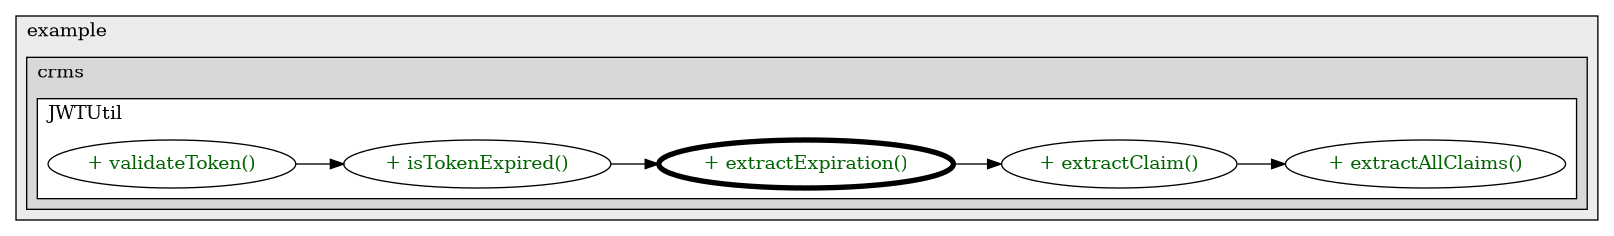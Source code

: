 @startuml

/' diagram meta data start
config=CallConfiguration;
{
  "rootMethod": "org.example.crms.util.JWTUtil#extractExpiration(String)",
  "projectClassification": {
    "searchMode": "OpenProject", // OpenProject, AllProjects
    "includedProjects": "",
    "pathEndKeywords": "*.impl",
    "isClientPath": "",
    "isClientName": "",
    "isTestPath": "",
    "isTestName": "",
    "isMappingPath": "",
    "isMappingName": "",
    "isDataAccessPath": "",
    "isDataAccessName": "",
    "isDataStructurePath": "",
    "isDataStructureName": "",
    "isInterfaceStructuresPath": "",
    "isInterfaceStructuresName": "",
    "isEntryPointPath": "",
    "isEntryPointName": "",
    "treatFinalFieldsAsMandatory": false
  },
  "graphRestriction": {
    "classPackageExcludeFilter": "",
    "classPackageIncludeFilter": "",
    "classNameExcludeFilter": "",
    "classNameIncludeFilter": "",
    "methodNameExcludeFilter": "",
    "methodNameIncludeFilter": "",
    "removeByInheritance": "", // inheritance/annotation based filtering is done in a second step
    "removeByAnnotation": "",
    "removeByClassPackage": "", // cleanup the graph after inheritance/annotation based filtering is done
    "removeByClassName": "",
    "cutMappings": false,
    "cutEnum": true,
    "cutTests": true,
    "cutClient": true,
    "cutDataAccess": true,
    "cutInterfaceStructures": true,
    "cutDataStructures": true,
    "cutGetterAndSetter": true,
    "cutConstructors": true
  },
  "graphTraversal": {
    "forwardDepth": 3,
    "backwardDepth": 3,
    "classPackageExcludeFilter": "",
    "classPackageIncludeFilter": "",
    "classNameExcludeFilter": "",
    "classNameIncludeFilter": "",
    "methodNameExcludeFilter": "",
    "methodNameIncludeFilter": "",
    "hideMappings": false,
    "hideDataStructures": false,
    "hidePrivateMethods": true,
    "hideInterfaceCalls": true, // indirection: implementation -> interface (is hidden) -> implementation
    "onlyShowApplicationEntryPoints": false, // root node is included
    "useMethodCallsForStructureDiagram": "ForwardOnly" // ForwardOnly, BothDirections, No
  },
  "details": {
    "aggregation": "GroupByClass", // ByClass, GroupByClass, None
    "showMethodParametersTypes": false,
    "showMethodParametersNames": false,
    "showMethodReturnType": false,
    "showPackageLevels": 2,
    "showCallOrder": false,
    "edgeMode": "MethodsOnly", // TypesOnly, MethodsOnly, TypesAndMethods, MethodsAndDirectTypeUsage
    "showDetailedClassStructure": false
  },
  "rootClass": "org.example.crms.util.JWTUtil",
  "extensionCallbackMethod": "" // qualified.class.name#methodName - signature: public static String method(String)
}
diagram meta data end '/



digraph g {
    rankdir="LR"
    splines=polyline
    

'nodes 
subgraph cluster_1322970774 { 
   	label=example
	labeljust=l
	fillcolor="#ececec"
	style=filled
   
   subgraph cluster_134859687 { 
   	label=crms
	labeljust=l
	fillcolor="#d8d8d8"
	style=filled
   
   subgraph cluster_1792626760 { 
   	label=JWTUtil
	labeljust=l
	fillcolor=white
	style=filled
   
   JWTUtil1768905747XXXextractAllClaims1808118735[
	label="+ extractAllClaims()"
	style=filled
	fillcolor=white
	tooltip="JWTUtil

null"
	fontcolor=darkgreen
];

JWTUtil1768905747XXXextractClaim43505652[
	label="+ extractClaim()"
	style=filled
	fillcolor=white
	tooltip="JWTUtil

null"
	fontcolor=darkgreen
];

JWTUtil1768905747XXXextractExpiration1808118735[
	label="+ extractExpiration()"
	style=filled
	fillcolor=white
	tooltip="JWTUtil

null"
	penwidth=4
	fontcolor=darkgreen
];

JWTUtil1768905747XXXisTokenExpired1808118735[
	label="+ isTokenExpired()"
	style=filled
	fillcolor=white
	tooltip="JWTUtil

null"
	fontcolor=darkgreen
];

JWTUtil1768905747XXXvalidateToken1347621202[
	label="+ validateToken()"
	style=filled
	fillcolor=white
	tooltip="JWTUtil

null"
	fontcolor=darkgreen
];
} 
} 
} 

'edges    
JWTUtil1768905747XXXextractClaim43505652 -> JWTUtil1768905747XXXextractAllClaims1808118735;
JWTUtil1768905747XXXextractExpiration1808118735 -> JWTUtil1768905747XXXextractClaim43505652;
JWTUtil1768905747XXXisTokenExpired1808118735 -> JWTUtil1768905747XXXextractExpiration1808118735;
JWTUtil1768905747XXXvalidateToken1347621202 -> JWTUtil1768905747XXXisTokenExpired1808118735;
    
}
@enduml